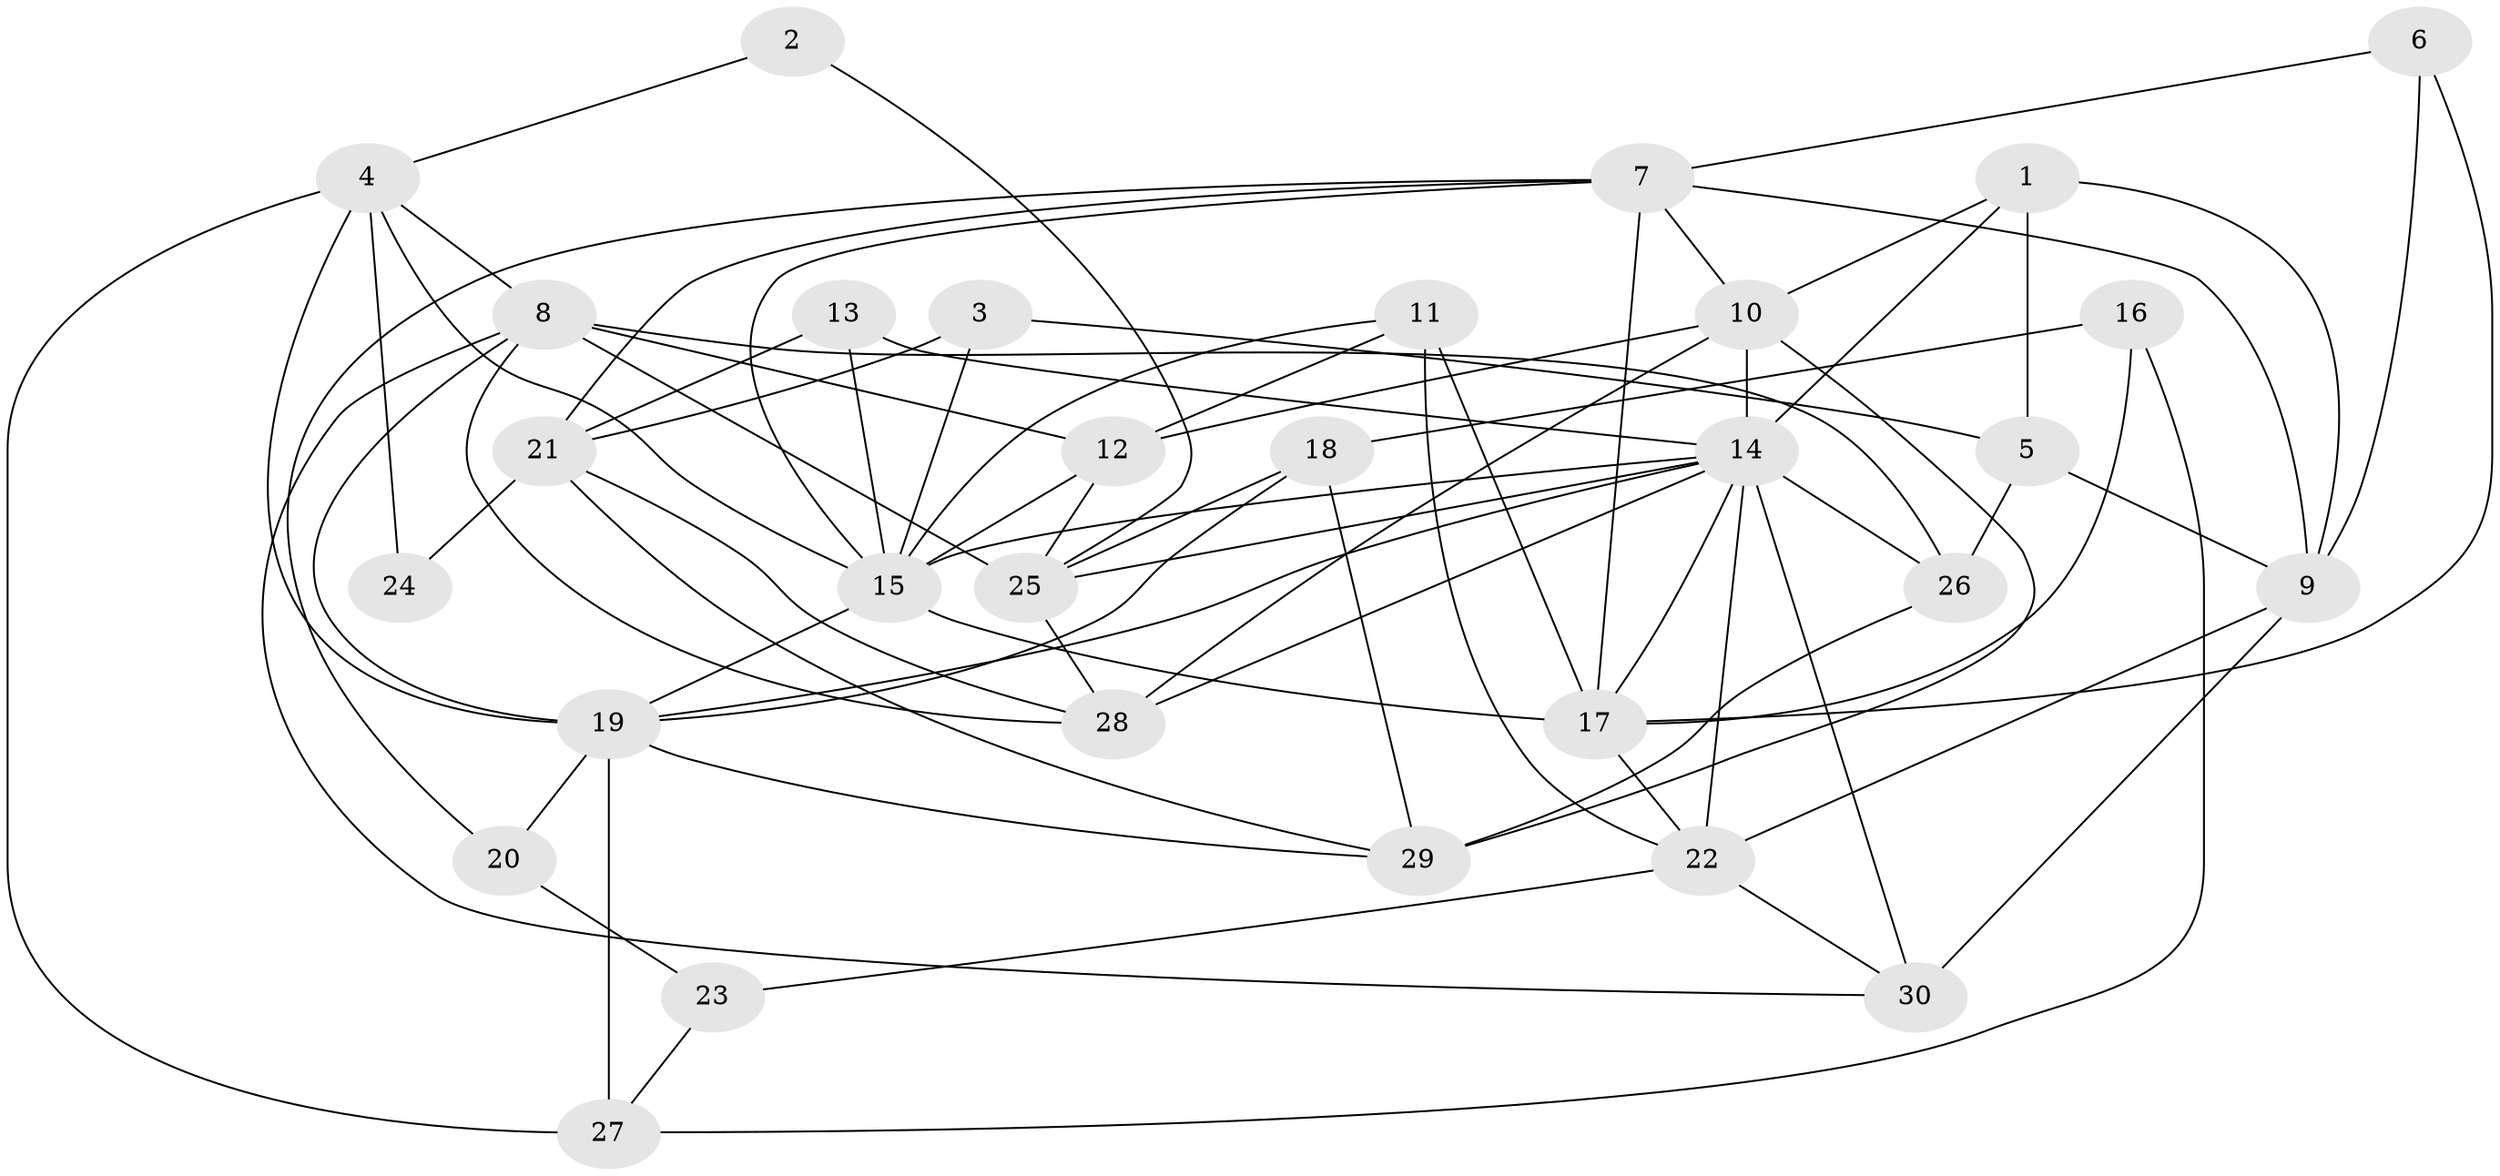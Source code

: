 // original degree distribution, {3: 0.36666666666666664, 5: 0.11666666666666667, 8: 0.016666666666666666, 4: 0.3, 2: 0.06666666666666667, 6: 0.08333333333333333, 7: 0.05}
// Generated by graph-tools (version 1.1) at 2025/45/03/06/25 01:45:10]
// undirected, 30 vertices, 75 edges
graph export_dot {
graph [start="1"]
  node [color=gray90,style=filled];
  1;
  2;
  3;
  4;
  5;
  6;
  7;
  8;
  9;
  10;
  11;
  12;
  13;
  14;
  15;
  16;
  17;
  18;
  19;
  20;
  21;
  22;
  23;
  24;
  25;
  26;
  27;
  28;
  29;
  30;
  1 -- 5 [weight=1.0];
  1 -- 9 [weight=2.0];
  1 -- 10 [weight=1.0];
  1 -- 14 [weight=1.0];
  2 -- 4 [weight=1.0];
  2 -- 25 [weight=1.0];
  3 -- 5 [weight=1.0];
  3 -- 15 [weight=2.0];
  3 -- 21 [weight=1.0];
  4 -- 8 [weight=1.0];
  4 -- 15 [weight=1.0];
  4 -- 19 [weight=1.0];
  4 -- 24 [weight=3.0];
  4 -- 27 [weight=1.0];
  5 -- 9 [weight=1.0];
  5 -- 26 [weight=1.0];
  6 -- 7 [weight=1.0];
  6 -- 9 [weight=2.0];
  6 -- 17 [weight=1.0];
  7 -- 9 [weight=1.0];
  7 -- 10 [weight=1.0];
  7 -- 15 [weight=1.0];
  7 -- 17 [weight=1.0];
  7 -- 20 [weight=1.0];
  7 -- 21 [weight=1.0];
  8 -- 12 [weight=1.0];
  8 -- 19 [weight=1.0];
  8 -- 25 [weight=1.0];
  8 -- 26 [weight=1.0];
  8 -- 28 [weight=1.0];
  8 -- 30 [weight=1.0];
  9 -- 22 [weight=1.0];
  9 -- 30 [weight=2.0];
  10 -- 12 [weight=1.0];
  10 -- 14 [weight=1.0];
  10 -- 28 [weight=2.0];
  10 -- 29 [weight=1.0];
  11 -- 12 [weight=1.0];
  11 -- 15 [weight=1.0];
  11 -- 17 [weight=2.0];
  11 -- 22 [weight=1.0];
  12 -- 15 [weight=1.0];
  12 -- 25 [weight=1.0];
  13 -- 14 [weight=2.0];
  13 -- 15 [weight=1.0];
  13 -- 21 [weight=1.0];
  14 -- 15 [weight=1.0];
  14 -- 17 [weight=1.0];
  14 -- 19 [weight=1.0];
  14 -- 22 [weight=1.0];
  14 -- 25 [weight=3.0];
  14 -- 26 [weight=1.0];
  14 -- 28 [weight=1.0];
  14 -- 30 [weight=1.0];
  15 -- 17 [weight=1.0];
  15 -- 19 [weight=1.0];
  16 -- 17 [weight=1.0];
  16 -- 18 [weight=1.0];
  16 -- 27 [weight=1.0];
  17 -- 22 [weight=1.0];
  18 -- 19 [weight=1.0];
  18 -- 25 [weight=1.0];
  18 -- 29 [weight=1.0];
  19 -- 20 [weight=1.0];
  19 -- 27 [weight=2.0];
  19 -- 29 [weight=1.0];
  20 -- 23 [weight=1.0];
  21 -- 24 [weight=1.0];
  21 -- 28 [weight=1.0];
  21 -- 29 [weight=1.0];
  22 -- 23 [weight=1.0];
  22 -- 30 [weight=1.0];
  23 -- 27 [weight=1.0];
  25 -- 28 [weight=1.0];
  26 -- 29 [weight=1.0];
}
